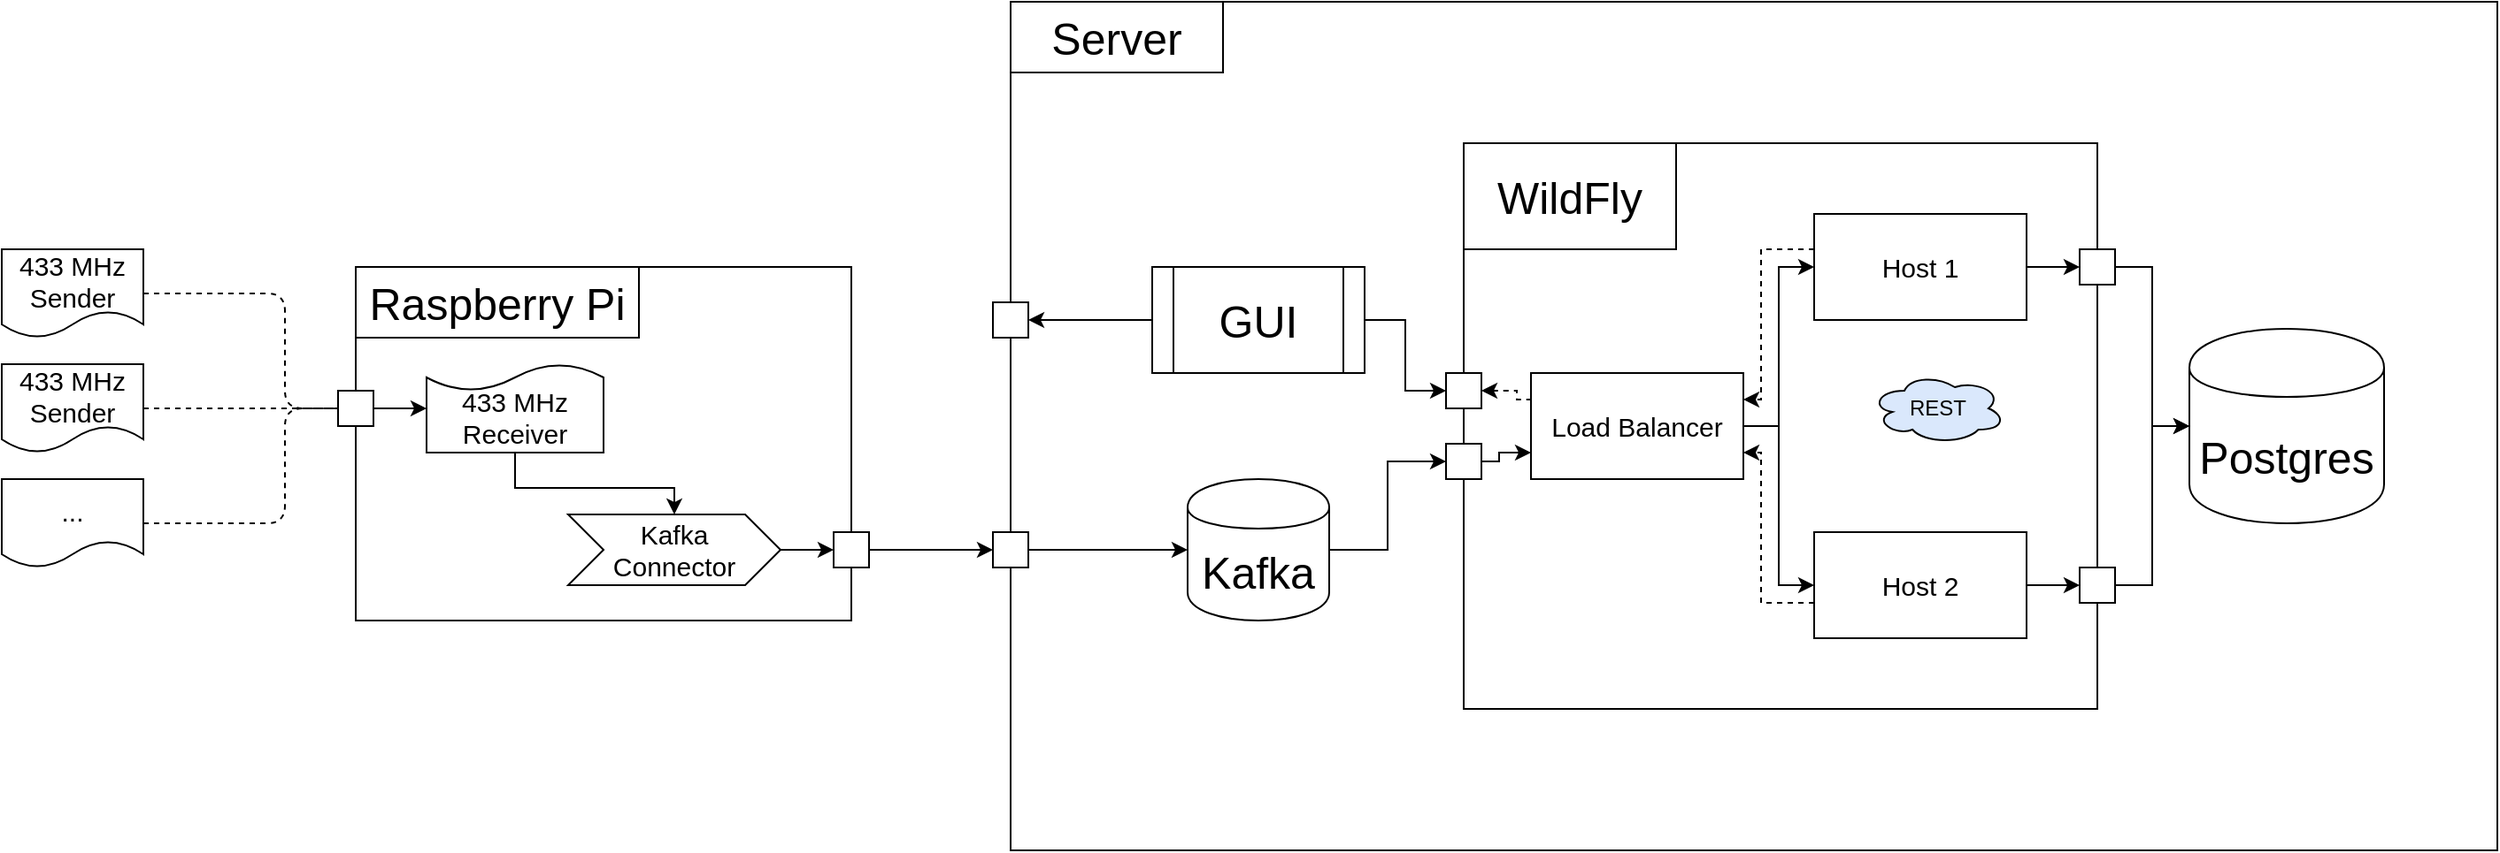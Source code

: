 <mxfile version="13.2.2" type="device"><diagram id="JwpyBmJK_JEvh0ScPfmV" name="Page-1"><mxGraphModel dx="2844" dy="1548" grid="1" gridSize="10" guides="1" tooltips="1" connect="1" arrows="1" fold="1" page="1" pageScale="1" pageWidth="827" pageHeight="1169" math="0" shadow="0"><root><mxCell id="0"/><mxCell id="1" parent="0"/><mxCell id="FN8TU1mAKjDCOiVMt3JM-1" value="" style="rounded=0;whiteSpace=wrap;html=1;fillColor=none;" vertex="1" parent="1"><mxGeometry x="720" y="40" width="840" height="480" as="geometry"/></mxCell><mxCell id="FN8TU1mAKjDCOiVMt3JM-2" value="Server" style="rounded=0;whiteSpace=wrap;html=1;fillColor=none;fontSize=25;" vertex="1" parent="1"><mxGeometry x="720" y="40" width="120" height="40" as="geometry"/></mxCell><mxCell id="FN8TU1mAKjDCOiVMt3JM-53" style="edgeStyle=orthogonalEdgeStyle;rounded=0;orthogonalLoop=1;jettySize=auto;html=1;entryX=0;entryY=0.5;entryDx=0;entryDy=0;startArrow=none;startFill=0;endArrow=classic;endFill=1;fontSize=12;" edge="1" parent="1" source="FN8TU1mAKjDCOiVMt3JM-5" target="FN8TU1mAKjDCOiVMt3JM-45"><mxGeometry relative="1" as="geometry"/></mxCell><mxCell id="FN8TU1mAKjDCOiVMt3JM-5" value="Kafka" style="shape=cylinder;whiteSpace=wrap;html=1;boundedLbl=1;backgroundOutline=1;fillColor=none;fontSize=25;" vertex="1" parent="1"><mxGeometry x="820" y="310" width="80" height="80" as="geometry"/></mxCell><mxCell id="FN8TU1mAKjDCOiVMt3JM-6" value="" style="rounded=0;whiteSpace=wrap;html=1;fillColor=none;fontSize=25;" vertex="1" parent="1"><mxGeometry x="976" y="120" width="358" height="320" as="geometry"/></mxCell><mxCell id="FN8TU1mAKjDCOiVMt3JM-7" value="WildFly" style="rounded=0;whiteSpace=wrap;html=1;fillColor=none;fontSize=25;" vertex="1" parent="1"><mxGeometry x="976" y="120" width="120" height="60" as="geometry"/></mxCell><mxCell id="FN8TU1mAKjDCOiVMt3JM-13" style="edgeStyle=orthogonalEdgeStyle;rounded=0;orthogonalLoop=1;jettySize=auto;html=1;entryX=0;entryY=0.5;entryDx=0;entryDy=0;fontSize=15;" edge="1" parent="1" source="FN8TU1mAKjDCOiVMt3JM-8" target="FN8TU1mAKjDCOiVMt3JM-9"><mxGeometry relative="1" as="geometry"/></mxCell><mxCell id="FN8TU1mAKjDCOiVMt3JM-14" style="edgeStyle=orthogonalEdgeStyle;rounded=0;orthogonalLoop=1;jettySize=auto;html=1;entryX=0;entryY=0.5;entryDx=0;entryDy=0;fontSize=15;" edge="1" parent="1" source="FN8TU1mAKjDCOiVMt3JM-8" target="FN8TU1mAKjDCOiVMt3JM-10"><mxGeometry relative="1" as="geometry"/></mxCell><mxCell id="FN8TU1mAKjDCOiVMt3JM-8" value="Load Balancer" style="rounded=0;whiteSpace=wrap;html=1;fillColor=none;fontSize=15;" vertex="1" parent="1"><mxGeometry x="1014" y="250" width="120" height="60" as="geometry"/></mxCell><mxCell id="FN8TU1mAKjDCOiVMt3JM-26" style="edgeStyle=orthogonalEdgeStyle;rounded=0;orthogonalLoop=1;jettySize=auto;html=1;entryX=1;entryY=0.25;entryDx=0;entryDy=0;dashed=1;fontSize=15;" edge="1" parent="1" source="FN8TU1mAKjDCOiVMt3JM-9" target="FN8TU1mAKjDCOiVMt3JM-8"><mxGeometry relative="1" as="geometry"><Array as="points"><mxPoint x="1144" y="180"/><mxPoint x="1144" y="265"/></Array></mxGeometry></mxCell><mxCell id="FN8TU1mAKjDCOiVMt3JM-41" style="edgeStyle=orthogonalEdgeStyle;rounded=0;orthogonalLoop=1;jettySize=auto;html=1;entryX=0;entryY=0.5;entryDx=0;entryDy=0;startArrow=none;startFill=0;endArrow=classic;endFill=1;fontSize=12;" edge="1" parent="1" source="FN8TU1mAKjDCOiVMt3JM-9" target="FN8TU1mAKjDCOiVMt3JM-40"><mxGeometry relative="1" as="geometry"/></mxCell><mxCell id="FN8TU1mAKjDCOiVMt3JM-9" value="Host 1" style="rounded=0;whiteSpace=wrap;html=1;fillColor=none;fontSize=15;" vertex="1" parent="1"><mxGeometry x="1174" y="160" width="120" height="60" as="geometry"/></mxCell><mxCell id="FN8TU1mAKjDCOiVMt3JM-25" style="edgeStyle=orthogonalEdgeStyle;rounded=0;orthogonalLoop=1;jettySize=auto;html=1;entryX=1;entryY=0.75;entryDx=0;entryDy=0;fontSize=15;dashed=1;" edge="1" parent="1" source="FN8TU1mAKjDCOiVMt3JM-10" target="FN8TU1mAKjDCOiVMt3JM-8"><mxGeometry relative="1" as="geometry"><Array as="points"><mxPoint x="1144" y="380"/><mxPoint x="1144" y="295"/></Array></mxGeometry></mxCell><mxCell id="FN8TU1mAKjDCOiVMt3JM-42" style="edgeStyle=orthogonalEdgeStyle;rounded=0;orthogonalLoop=1;jettySize=auto;html=1;entryX=0;entryY=0.5;entryDx=0;entryDy=0;startArrow=none;startFill=0;endArrow=classic;endFill=1;fontSize=12;" edge="1" parent="1" source="FN8TU1mAKjDCOiVMt3JM-10" target="FN8TU1mAKjDCOiVMt3JM-39"><mxGeometry relative="1" as="geometry"/></mxCell><mxCell id="FN8TU1mAKjDCOiVMt3JM-10" value="Host 2" style="rounded=0;whiteSpace=wrap;html=1;fillColor=none;fontSize=15;" vertex="1" parent="1"><mxGeometry x="1174" y="340" width="120" height="60" as="geometry"/></mxCell><mxCell id="FN8TU1mAKjDCOiVMt3JM-15" value="Postgres" style="shape=cylinder;whiteSpace=wrap;html=1;boundedLbl=1;backgroundOutline=1;fillColor=none;fontSize=25;" vertex="1" parent="1"><mxGeometry x="1386" y="225" width="110" height="110" as="geometry"/></mxCell><mxCell id="FN8TU1mAKjDCOiVMt3JM-43" style="edgeStyle=orthogonalEdgeStyle;rounded=0;orthogonalLoop=1;jettySize=auto;html=1;entryX=0;entryY=0.5;entryDx=0;entryDy=0;startArrow=none;startFill=0;endArrow=classic;endFill=1;fontSize=12;" edge="1" parent="1" source="FN8TU1mAKjDCOiVMt3JM-39" target="FN8TU1mAKjDCOiVMt3JM-15"><mxGeometry relative="1" as="geometry"/></mxCell><mxCell id="FN8TU1mAKjDCOiVMt3JM-39" value="" style="whiteSpace=wrap;html=1;aspect=fixed;fillColor=#ffffff;fontSize=12;" vertex="1" parent="1"><mxGeometry x="1324" y="360" width="20" height="20" as="geometry"/></mxCell><mxCell id="FN8TU1mAKjDCOiVMt3JM-44" style="edgeStyle=orthogonalEdgeStyle;rounded=0;orthogonalLoop=1;jettySize=auto;html=1;entryX=0;entryY=0.5;entryDx=0;entryDy=0;startArrow=none;startFill=0;endArrow=classic;endFill=1;fontSize=12;" edge="1" parent="1" source="FN8TU1mAKjDCOiVMt3JM-40" target="FN8TU1mAKjDCOiVMt3JM-15"><mxGeometry relative="1" as="geometry"/></mxCell><mxCell id="FN8TU1mAKjDCOiVMt3JM-40" value="" style="whiteSpace=wrap;html=1;aspect=fixed;fillColor=#ffffff;fontSize=12;" vertex="1" parent="1"><mxGeometry x="1324" y="180" width="20" height="20" as="geometry"/></mxCell><mxCell id="FN8TU1mAKjDCOiVMt3JM-51" style="edgeStyle=orthogonalEdgeStyle;rounded=0;orthogonalLoop=1;jettySize=auto;html=1;entryX=0;entryY=0.75;entryDx=0;entryDy=0;startArrow=none;startFill=0;endArrow=classic;endFill=1;fontSize=12;" edge="1" parent="1" source="FN8TU1mAKjDCOiVMt3JM-45" target="FN8TU1mAKjDCOiVMt3JM-8"><mxGeometry relative="1" as="geometry"><Array as="points"><mxPoint x="996" y="300"/><mxPoint x="996" y="295"/></Array></mxGeometry></mxCell><mxCell id="FN8TU1mAKjDCOiVMt3JM-45" value="" style="whiteSpace=wrap;html=1;aspect=fixed;fillColor=#ffffff;fontSize=12;" vertex="1" parent="1"><mxGeometry x="966" y="290" width="20" height="20" as="geometry"/></mxCell><mxCell id="FN8TU1mAKjDCOiVMt3JM-50" style="edgeStyle=orthogonalEdgeStyle;rounded=0;orthogonalLoop=1;jettySize=auto;html=1;entryX=0;entryY=0.25;entryDx=0;entryDy=0;startArrow=classic;startFill=1;endArrow=none;endFill=0;fontSize=12;dashed=1;" edge="1" parent="1" source="FN8TU1mAKjDCOiVMt3JM-48" target="FN8TU1mAKjDCOiVMt3JM-8"><mxGeometry relative="1" as="geometry"><Array as="points"><mxPoint x="1006" y="260"/><mxPoint x="1006" y="265"/></Array></mxGeometry></mxCell><mxCell id="FN8TU1mAKjDCOiVMt3JM-48" value="" style="whiteSpace=wrap;html=1;aspect=fixed;fillColor=#ffffff;fontSize=12;" vertex="1" parent="1"><mxGeometry x="966" y="250" width="20" height="20" as="geometry"/></mxCell><mxCell id="FN8TU1mAKjDCOiVMt3JM-52" value="REST" style="ellipse;shape=cloud;whiteSpace=wrap;html=1;fillColor=#dae8fc;fontSize=12;strokeColor=#000000;" vertex="1" parent="1"><mxGeometry x="1206" y="250" width="76" height="40" as="geometry"/></mxCell><mxCell id="FN8TU1mAKjDCOiVMt3JM-56" style="edgeStyle=orthogonalEdgeStyle;rounded=0;orthogonalLoop=1;jettySize=auto;html=1;entryX=0;entryY=0.5;entryDx=0;entryDy=0;startArrow=none;startFill=0;endArrow=classic;endFill=1;fontSize=25;" edge="1" parent="1" source="FN8TU1mAKjDCOiVMt3JM-54" target="FN8TU1mAKjDCOiVMt3JM-48"><mxGeometry relative="1" as="geometry"/></mxCell><mxCell id="FN8TU1mAKjDCOiVMt3JM-62" style="edgeStyle=orthogonalEdgeStyle;rounded=0;orthogonalLoop=1;jettySize=auto;html=1;entryX=1;entryY=0.5;entryDx=0;entryDy=0;startArrow=none;startFill=0;endArrow=classic;endFill=1;fontSize=25;" edge="1" parent="1" source="FN8TU1mAKjDCOiVMt3JM-54" target="FN8TU1mAKjDCOiVMt3JM-59"><mxGeometry relative="1" as="geometry"/></mxCell><mxCell id="FN8TU1mAKjDCOiVMt3JM-54" value="GUI" style="shape=process;whiteSpace=wrap;html=1;backgroundOutline=1;strokeColor=#000000;fillColor=#ffffff;fontSize=25;" vertex="1" parent="1"><mxGeometry x="800" y="190" width="120" height="60" as="geometry"/></mxCell><mxCell id="FN8TU1mAKjDCOiVMt3JM-57" value="" style="rounded=0;whiteSpace=wrap;html=1;strokeColor=#000000;fillColor=none;fontSize=25;" vertex="1" parent="1"><mxGeometry x="350" y="190" width="280" height="200" as="geometry"/></mxCell><mxCell id="FN8TU1mAKjDCOiVMt3JM-58" value="Raspberry Pi" style="rounded=0;whiteSpace=wrap;html=1;strokeColor=#000000;fillColor=none;fontSize=25;" vertex="1" parent="1"><mxGeometry x="350" y="190" width="160" height="40" as="geometry"/></mxCell><mxCell id="FN8TU1mAKjDCOiVMt3JM-59" value="" style="whiteSpace=wrap;html=1;aspect=fixed;fillColor=#ffffff;fontSize=12;" vertex="1" parent="1"><mxGeometry x="710" y="210" width="20" height="20" as="geometry"/></mxCell><mxCell id="FN8TU1mAKjDCOiVMt3JM-61" style="edgeStyle=orthogonalEdgeStyle;rounded=0;orthogonalLoop=1;jettySize=auto;html=1;entryX=0;entryY=0.5;entryDx=0;entryDy=0;startArrow=none;startFill=0;endArrow=classic;endFill=1;fontSize=25;" edge="1" parent="1" source="FN8TU1mAKjDCOiVMt3JM-60" target="FN8TU1mAKjDCOiVMt3JM-5"><mxGeometry relative="1" as="geometry"/></mxCell><mxCell id="FN8TU1mAKjDCOiVMt3JM-60" value="" style="whiteSpace=wrap;html=1;aspect=fixed;fillColor=#ffffff;fontSize=12;" vertex="1" parent="1"><mxGeometry x="710" y="340" width="20" height="20" as="geometry"/></mxCell><mxCell id="FN8TU1mAKjDCOiVMt3JM-67" style="edgeStyle=orthogonalEdgeStyle;rounded=0;orthogonalLoop=1;jettySize=auto;html=1;entryX=0;entryY=0.5;entryDx=0;entryDy=0;startArrow=none;startFill=0;endArrow=classic;endFill=1;fontSize=15;" edge="1" parent="1" source="FN8TU1mAKjDCOiVMt3JM-63" target="FN8TU1mAKjDCOiVMt3JM-64"><mxGeometry relative="1" as="geometry"/></mxCell><mxCell id="FN8TU1mAKjDCOiVMt3JM-63" value="Kafka&lt;br&gt;Connector" style="shape=step;perimeter=stepPerimeter;whiteSpace=wrap;html=1;fixedSize=1;strokeColor=#000000;fillColor=none;fontSize=15;" vertex="1" parent="1"><mxGeometry x="470" y="330" width="120" height="40" as="geometry"/></mxCell><mxCell id="FN8TU1mAKjDCOiVMt3JM-73" value="" style="edgeStyle=orthogonalEdgeStyle;rounded=0;orthogonalLoop=1;jettySize=auto;html=1;startArrow=none;startFill=0;endArrow=classic;endFill=1;fontSize=15;" edge="1" parent="1" source="FN8TU1mAKjDCOiVMt3JM-64" target="FN8TU1mAKjDCOiVMt3JM-60"><mxGeometry relative="1" as="geometry"/></mxCell><mxCell id="FN8TU1mAKjDCOiVMt3JM-64" value="" style="whiteSpace=wrap;html=1;aspect=fixed;fillColor=#ffffff;fontSize=12;" vertex="1" parent="1"><mxGeometry x="620" y="340" width="20" height="20" as="geometry"/></mxCell><mxCell id="FN8TU1mAKjDCOiVMt3JM-77" style="edgeStyle=orthogonalEdgeStyle;rounded=0;orthogonalLoop=1;jettySize=auto;html=1;startArrow=none;startFill=0;endArrow=classic;endFill=1;fontSize=15;fontColor=#000000;" edge="1" parent="1" source="FN8TU1mAKjDCOiVMt3JM-70" target="FN8TU1mAKjDCOiVMt3JM-74"><mxGeometry relative="1" as="geometry"/></mxCell><mxCell id="FN8TU1mAKjDCOiVMt3JM-70" value="" style="whiteSpace=wrap;html=1;aspect=fixed;fillColor=#ffffff;fontSize=12;" vertex="1" parent="1"><mxGeometry x="340" y="260" width="20" height="20" as="geometry"/></mxCell><mxCell id="FN8TU1mAKjDCOiVMt3JM-78" style="edgeStyle=orthogonalEdgeStyle;rounded=0;orthogonalLoop=1;jettySize=auto;html=1;entryX=0.5;entryY=0;entryDx=0;entryDy=0;startArrow=none;startFill=0;endArrow=classic;endFill=1;fontSize=15;fontColor=#000000;" edge="1" parent="1" source="FN8TU1mAKjDCOiVMt3JM-74" target="FN8TU1mAKjDCOiVMt3JM-63"><mxGeometry relative="1" as="geometry"><Array as="points"><mxPoint x="440" y="315"/><mxPoint x="530" y="315"/></Array></mxGeometry></mxCell><mxCell id="FN8TU1mAKjDCOiVMt3JM-74" value="" style="shape=document;whiteSpace=wrap;html=1;boundedLbl=1;strokeColor=#000000;fillColor=none;fontSize=15;fontColor=#000000;labelBackgroundColor=none;rotation=-180;" vertex="1" parent="1"><mxGeometry x="390" y="245" width="100" height="50" as="geometry"/></mxCell><mxCell id="FN8TU1mAKjDCOiVMt3JM-75" value="&lt;span style=&quot;color: rgb(0 , 0 , 0) ; font-family: &amp;#34;helvetica&amp;#34; ; font-size: 15px ; font-style: normal ; font-weight: 400 ; letter-spacing: normal ; text-align: center ; text-indent: 0px ; text-transform: none ; word-spacing: 0px ; display: inline ; float: none&quot;&gt;433 MHz&lt;/span&gt;&lt;br style=&quot;color: rgb(0 , 0 , 0) ; font-family: &amp;#34;helvetica&amp;#34; ; font-size: 15px ; font-style: normal ; font-weight: 400 ; letter-spacing: normal ; text-align: center ; text-indent: 0px ; text-transform: none ; word-spacing: 0px&quot;&gt;&lt;span style=&quot;color: rgb(0 , 0 , 0) ; font-family: &amp;#34;helvetica&amp;#34; ; font-size: 15px ; font-style: normal ; font-weight: 400 ; letter-spacing: normal ; text-align: center ; text-indent: 0px ; text-transform: none ; word-spacing: 0px ; display: inline ; float: none&quot;&gt;Receiver&lt;/span&gt;" style="text;html=1;strokeColor=none;fillColor=none;align=center;verticalAlign=middle;whiteSpace=wrap;rounded=0;labelBackgroundColor=none;fontSize=15;fontColor=#000000;" vertex="1" parent="1"><mxGeometry x="400" y="255" width="80" height="40" as="geometry"/></mxCell><mxCell id="FN8TU1mAKjDCOiVMt3JM-79" value="433 MHz&lt;br&gt;Sender" style="shape=document;whiteSpace=wrap;html=1;boundedLbl=1;labelBackgroundColor=none;strokeColor=#000000;fillColor=none;fontSize=15;fontColor=#000000;" vertex="1" parent="1"><mxGeometry x="150" y="180" width="80" height="50" as="geometry"/></mxCell><mxCell id="FN8TU1mAKjDCOiVMt3JM-80" value="433 MHz&lt;br&gt;Sender" style="shape=document;whiteSpace=wrap;html=1;boundedLbl=1;labelBackgroundColor=none;strokeColor=#000000;fillColor=none;fontSize=15;fontColor=#000000;" vertex="1" parent="1"><mxGeometry x="150" y="245" width="80" height="50" as="geometry"/></mxCell><mxCell id="FN8TU1mAKjDCOiVMt3JM-81" value="..." style="shape=document;whiteSpace=wrap;html=1;boundedLbl=1;labelBackgroundColor=none;strokeColor=#000000;fillColor=none;fontSize=15;fontColor=#000000;" vertex="1" parent="1"><mxGeometry x="150" y="310" width="80" height="50" as="geometry"/></mxCell><mxCell id="FN8TU1mAKjDCOiVMt3JM-82" value="" style="endArrow=none;dashed=1;html=1;fontSize=15;fontColor=#000000;entryX=0;entryY=0.5;entryDx=0;entryDy=0;exitX=1;exitY=0.5;exitDx=0;exitDy=0;" edge="1" parent="1" source="FN8TU1mAKjDCOiVMt3JM-79" target="FN8TU1mAKjDCOiVMt3JM-70"><mxGeometry width="50" height="50" relative="1" as="geometry"><mxPoint x="270" y="320" as="sourcePoint"/><mxPoint x="320" y="270" as="targetPoint"/><Array as="points"><mxPoint x="310" y="205"/><mxPoint x="310" y="270"/></Array></mxGeometry></mxCell><mxCell id="FN8TU1mAKjDCOiVMt3JM-83" value="" style="endArrow=none;dashed=1;html=1;fontSize=15;fontColor=#000000;entryX=0;entryY=0.5;entryDx=0;entryDy=0;exitX=1;exitY=0.5;exitDx=0;exitDy=0;" edge="1" parent="1" source="FN8TU1mAKjDCOiVMt3JM-80" target="FN8TU1mAKjDCOiVMt3JM-70"><mxGeometry width="50" height="50" relative="1" as="geometry"><mxPoint x="270" y="320" as="sourcePoint"/><mxPoint x="320" y="270" as="targetPoint"/><Array as="points"><mxPoint x="250" y="270"/><mxPoint x="280" y="270"/></Array></mxGeometry></mxCell><mxCell id="FN8TU1mAKjDCOiVMt3JM-84" value="" style="endArrow=none;dashed=1;html=1;fontSize=15;fontColor=#000000;entryX=0;entryY=0.5;entryDx=0;entryDy=0;exitX=1;exitY=0.5;exitDx=0;exitDy=0;" edge="1" parent="1" source="FN8TU1mAKjDCOiVMt3JM-81" target="FN8TU1mAKjDCOiVMt3JM-70"><mxGeometry width="50" height="50" relative="1" as="geometry"><mxPoint x="270" y="340" as="sourcePoint"/><mxPoint x="320" y="290" as="targetPoint"/><Array as="points"><mxPoint x="310" y="335"/><mxPoint x="310" y="270"/></Array></mxGeometry></mxCell></root></mxGraphModel></diagram></mxfile>